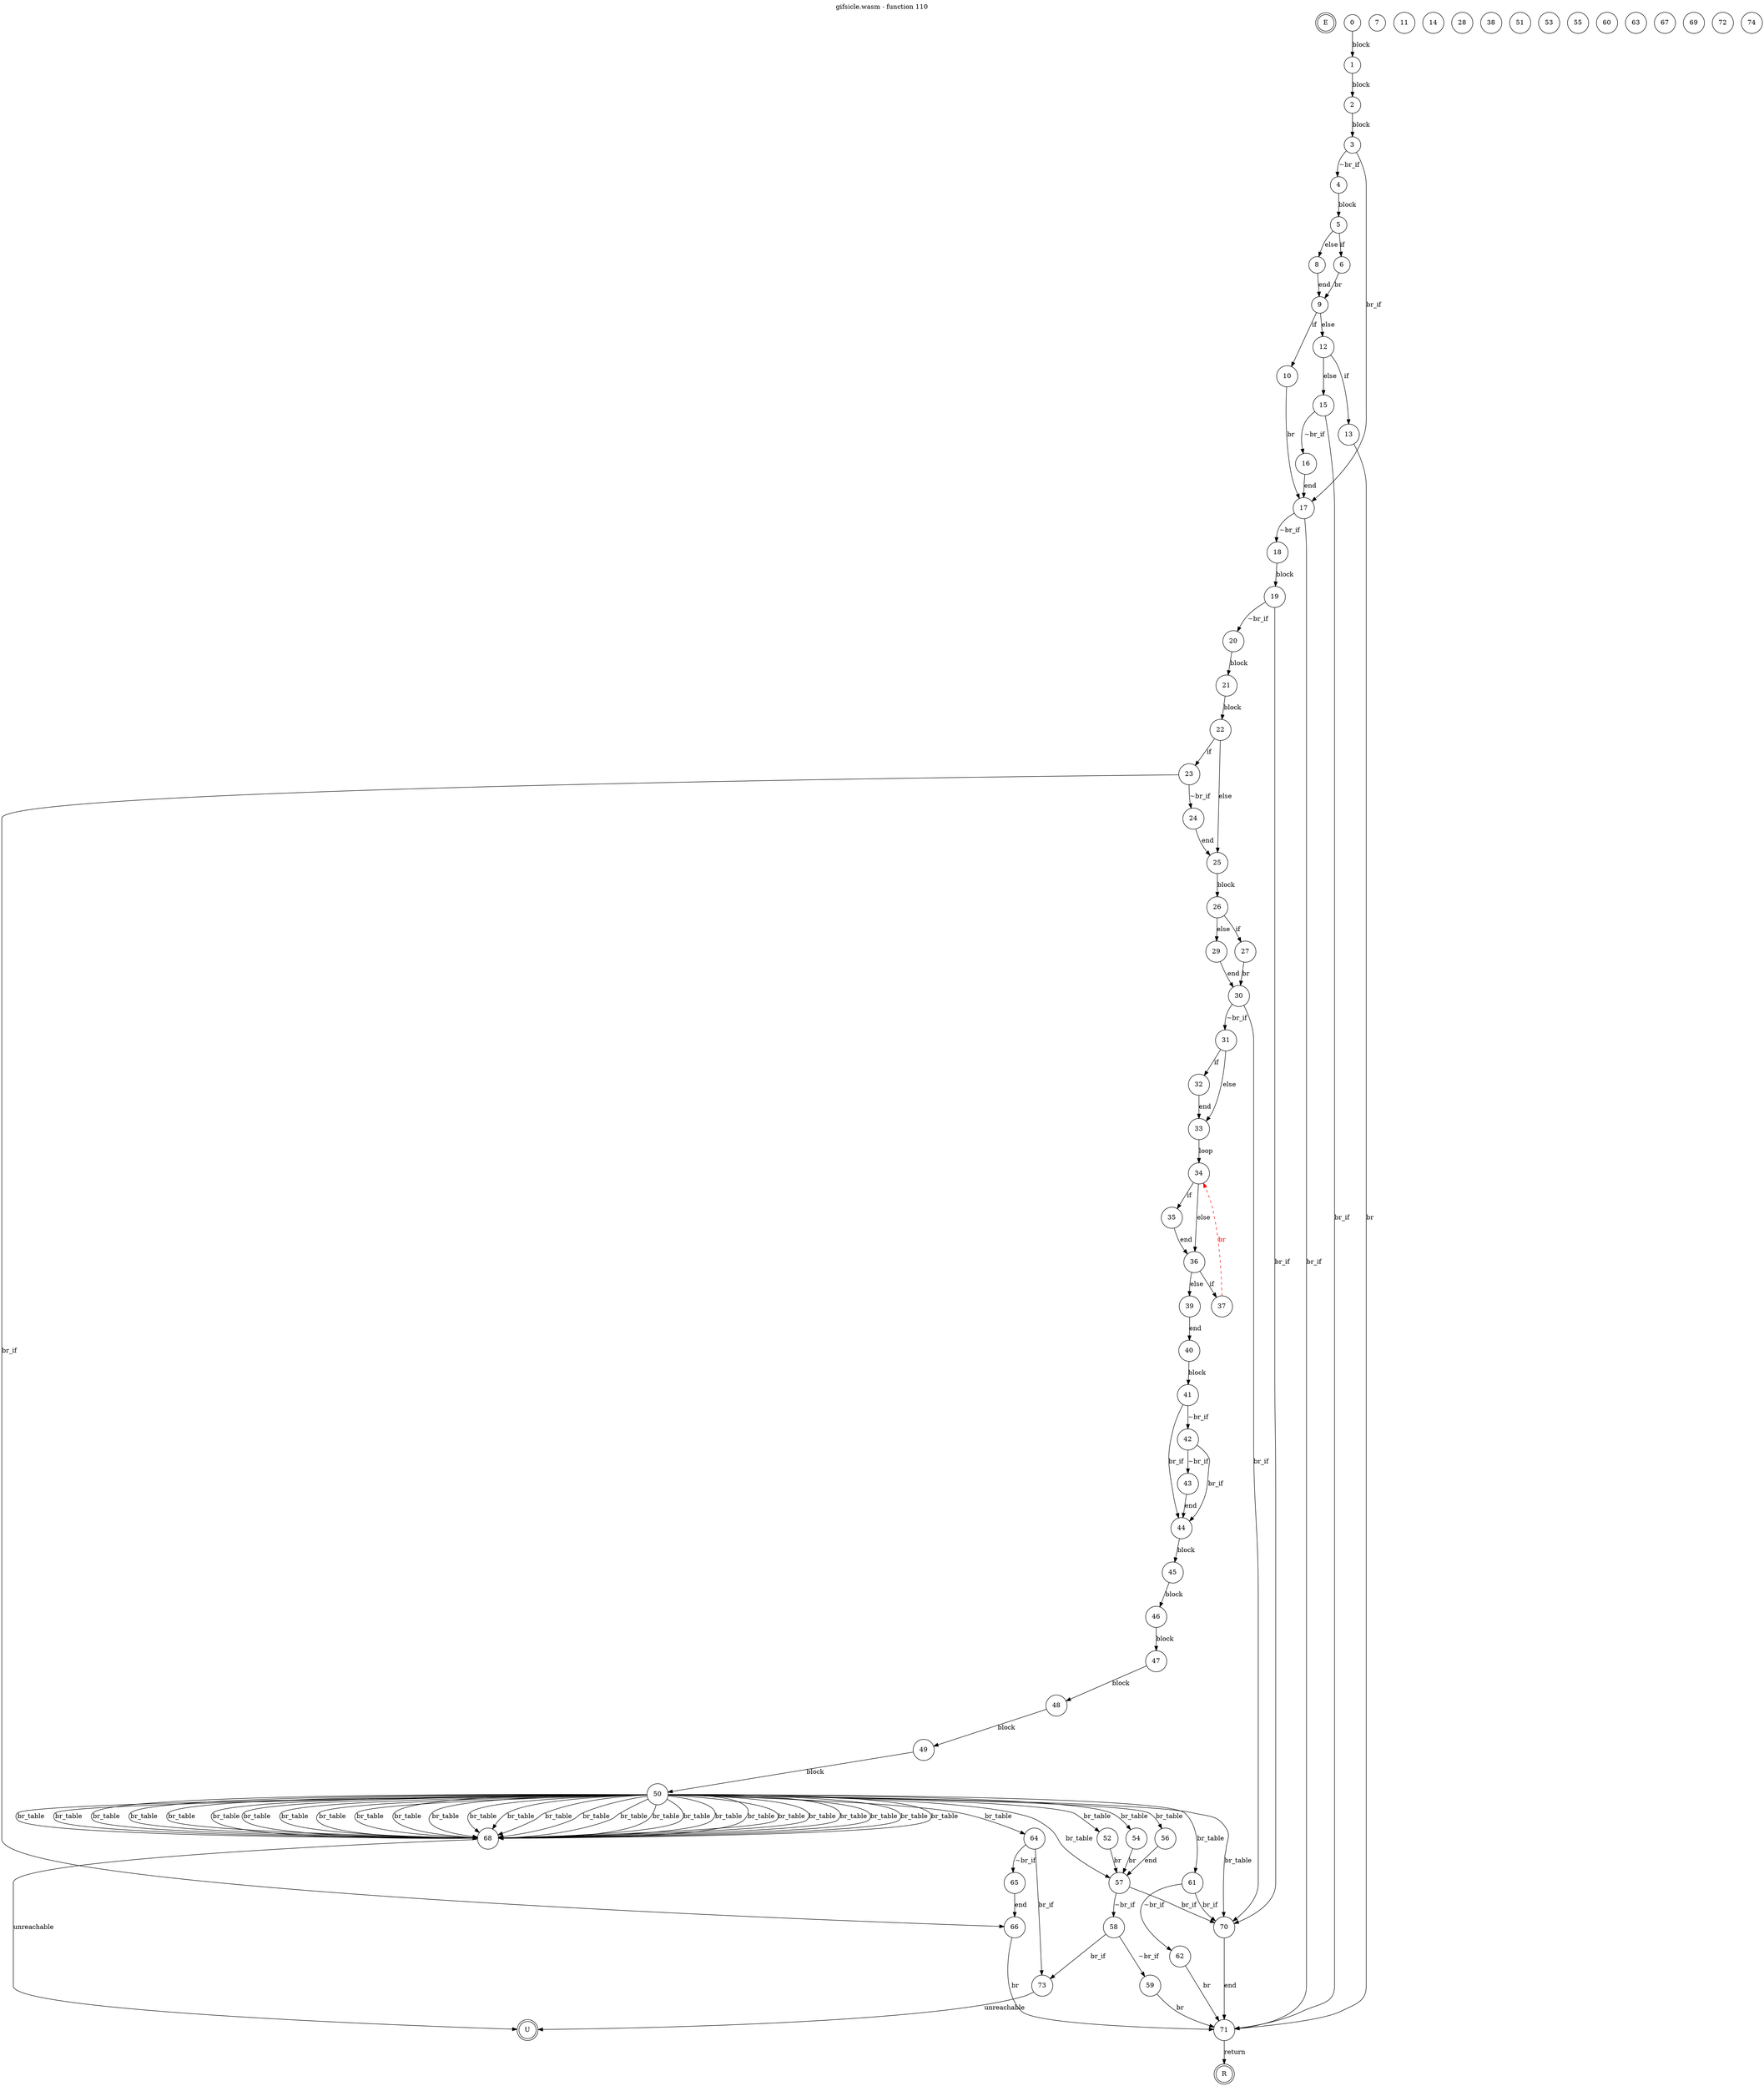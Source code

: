 digraph finite_state_machine {
    label = "gifsicle.wasm - function 110"
    labelloc =  t
    labelfontsize = 16
    labelfontcolor = black
    labelfontname = "Helvetica"
    node [shape = doublecircle]; E U R ;
node [shape=circle, fontcolor=black, style="", label="0"]0
node [shape=circle, fontcolor=black, style="", label="1"]1
node [shape=circle, fontcolor=black, style="", label="2"]2
node [shape=circle, fontcolor=black, style="", label="3"]3
node [shape=circle, fontcolor=black, style="", label="4"]4
node [shape=circle, fontcolor=black, style="", label="5"]5
node [shape=circle, fontcolor=black, style="", label="6"]6
node [shape=circle, fontcolor=black, style="", label="7"]7
node [shape=circle, fontcolor=black, style="", label="8"]8
node [shape=circle, fontcolor=black, style="", label="9"]9
node [shape=circle, fontcolor=black, style="", label="10"]10
node [shape=circle, fontcolor=black, style="", label="11"]11
node [shape=circle, fontcolor=black, style="", label="12"]12
node [shape=circle, fontcolor=black, style="", label="13"]13
node [shape=circle, fontcolor=black, style="", label="14"]14
node [shape=circle, fontcolor=black, style="", label="15"]15
node [shape=circle, fontcolor=black, style="", label="16"]16
node [shape=circle, fontcolor=black, style="", label="17"]17
node [shape=circle, fontcolor=black, style="", label="18"]18
node [shape=circle, fontcolor=black, style="", label="19"]19
node [shape=circle, fontcolor=black, style="", label="20"]20
node [shape=circle, fontcolor=black, style="", label="21"]21
node [shape=circle, fontcolor=black, style="", label="22"]22
node [shape=circle, fontcolor=black, style="", label="23"]23
node [shape=circle, fontcolor=black, style="", label="24"]24
node [shape=circle, fontcolor=black, style="", label="25"]25
node [shape=circle, fontcolor=black, style="", label="26"]26
node [shape=circle, fontcolor=black, style="", label="27"]27
node [shape=circle, fontcolor=black, style="", label="28"]28
node [shape=circle, fontcolor=black, style="", label="29"]29
node [shape=circle, fontcolor=black, style="", label="30"]30
node [shape=circle, fontcolor=black, style="", label="31"]31
node [shape=circle, fontcolor=black, style="", label="32"]32
node [shape=circle, fontcolor=black, style="", label="33"]33
node [shape=circle, fontcolor=black, style="", label="34"]34
node [shape=circle, fontcolor=black, style="", label="35"]35
node [shape=circle, fontcolor=black, style="", label="36"]36
node [shape=circle, fontcolor=black, style="", label="37"]37
node [shape=circle, fontcolor=black, style="", label="38"]38
node [shape=circle, fontcolor=black, style="", label="39"]39
node [shape=circle, fontcolor=black, style="", label="40"]40
node [shape=circle, fontcolor=black, style="", label="41"]41
node [shape=circle, fontcolor=black, style="", label="42"]42
node [shape=circle, fontcolor=black, style="", label="43"]43
node [shape=circle, fontcolor=black, style="", label="44"]44
node [shape=circle, fontcolor=black, style="", label="45"]45
node [shape=circle, fontcolor=black, style="", label="46"]46
node [shape=circle, fontcolor=black, style="", label="47"]47
node [shape=circle, fontcolor=black, style="", label="48"]48
node [shape=circle, fontcolor=black, style="", label="49"]49
node [shape=circle, fontcolor=black, style="", label="50"]50
node [shape=circle, fontcolor=black, style="", label="51"]51
node [shape=circle, fontcolor=black, style="", label="52"]52
node [shape=circle, fontcolor=black, style="", label="53"]53
node [shape=circle, fontcolor=black, style="", label="54"]54
node [shape=circle, fontcolor=black, style="", label="55"]55
node [shape=circle, fontcolor=black, style="", label="56"]56
node [shape=circle, fontcolor=black, style="", label="57"]57
node [shape=circle, fontcolor=black, style="", label="58"]58
node [shape=circle, fontcolor=black, style="", label="59"]59
node [shape=circle, fontcolor=black, style="", label="60"]60
node [shape=circle, fontcolor=black, style="", label="61"]61
node [shape=circle, fontcolor=black, style="", label="62"]62
node [shape=circle, fontcolor=black, style="", label="63"]63
node [shape=circle, fontcolor=black, style="", label="64"]64
node [shape=circle, fontcolor=black, style="", label="65"]65
node [shape=circle, fontcolor=black, style="", label="66"]66
node [shape=circle, fontcolor=black, style="", label="67"]67
node [shape=circle, fontcolor=black, style="", label="68"]68
node [shape=circle, fontcolor=black, style="", label="69"]69
node [shape=circle, fontcolor=black, style="", label="70"]70
node [shape=circle, fontcolor=black, style="", label="71"]71
node [shape=circle, fontcolor=black, style="", label="72"]72
node [shape=circle, fontcolor=black, style="", label="73"]73
node [shape=circle, fontcolor=black, style="", label="74"]74
node [shape=circle, fontcolor=black, style="", label="E"]E
node [shape=circle, fontcolor=black, style="", label="R"]R
node [shape=circle, fontcolor=black, style="", label="U"]U
    0 -> 1[label="block"];
    1 -> 2[label="block"];
    2 -> 3[label="block"];
    3 -> 4[label="~br_if"];
    3 -> 17[label="br_if"];
    4 -> 5[label="block"];
    5 -> 6[label="if"];
    5 -> 8[label="else"];
    6 -> 9[label="br"];
    8 -> 9[label="end"];
    9 -> 10[label="if"];
    9 -> 12[label="else"];
    10 -> 17[label="br"];
    12 -> 13[label="if"];
    12 -> 15[label="else"];
    13 -> 71[label="br"];
    15 -> 16[label="~br_if"];
    15 -> 71[label="br_if"];
    16 -> 17[label="end"];
    17 -> 18[label="~br_if"];
    17 -> 71[label="br_if"];
    18 -> 19[label="block"];
    19 -> 20[label="~br_if"];
    19 -> 70[label="br_if"];
    20 -> 21[label="block"];
    21 -> 22[label="block"];
    22 -> 23[label="if"];
    22 -> 25[label="else"];
    23 -> 24[label="~br_if"];
    23 -> 66[label="br_if"];
    24 -> 25[label="end"];
    25 -> 26[label="block"];
    26 -> 27[label="if"];
    26 -> 29[label="else"];
    27 -> 30[label="br"];
    29 -> 30[label="end"];
    30 -> 31[label="~br_if"];
    30 -> 70[label="br_if"];
    31 -> 32[label="if"];
    31 -> 33[label="else"];
    32 -> 33[label="end"];
    33 -> 34[label="loop"];
    34 -> 35[label="if"];
    34 -> 36[label="else"];
    35 -> 36[label="end"];
    36 -> 37[label="if"];
    36 -> 39[label="else"];
    37 -> 34[style="dashed" color="red" fontcolor="red" label="br"];
    39 -> 40[label="end"];
    40 -> 41[label="block"];
    41 -> 42[label="~br_if"];
    41 -> 44[label="br_if"];
    42 -> 43[label="~br_if"];
    42 -> 44[label="br_if"];
    43 -> 44[label="end"];
    44 -> 45[label="block"];
    45 -> 46[label="block"];
    46 -> 47[label="block"];
    47 -> 48[label="block"];
    48 -> 49[label="block"];
    49 -> 50[label="block"];
    50 -> 70[label="br_table"];
    50 -> 52[label="br_table"];
    50 -> 57[label="br_table"];
    50 -> 68[label="br_table"];
    50 -> 54[label="br_table"];
    50 -> 68[label="br_table"];
    50 -> 68[label="br_table"];
    50 -> 68[label="br_table"];
    50 -> 56[label="br_table"];
    50 -> 68[label="br_table"];
    50 -> 68[label="br_table"];
    50 -> 68[label="br_table"];
    50 -> 68[label="br_table"];
    50 -> 68[label="br_table"];
    50 -> 68[label="br_table"];
    50 -> 68[label="br_table"];
    50 -> 61[label="br_table"];
    50 -> 68[label="br_table"];
    50 -> 68[label="br_table"];
    50 -> 68[label="br_table"];
    50 -> 68[label="br_table"];
    50 -> 68[label="br_table"];
    50 -> 68[label="br_table"];
    50 -> 68[label="br_table"];
    50 -> 68[label="br_table"];
    50 -> 68[label="br_table"];
    50 -> 68[label="br_table"];
    50 -> 68[label="br_table"];
    50 -> 68[label="br_table"];
    50 -> 68[label="br_table"];
    50 -> 68[label="br_table"];
    50 -> 68[label="br_table"];
    50 -> 64[label="br_table"];
    50 -> 68[label="br_table"];
    52 -> 57[label="br"];
    54 -> 57[label="br"];
    56 -> 57[label="end"];
    57 -> 58[label="~br_if"];
    57 -> 70[label="br_if"];
    58 -> 59[label="~br_if"];
    58 -> 73[label="br_if"];
    59 -> 71[label="br"];
    61 -> 62[label="~br_if"];
    61 -> 70[label="br_if"];
    62 -> 71[label="br"];
    64 -> 65[label="~br_if"];
    64 -> 73[label="br_if"];
    65 -> 66[label="end"];
    66 -> 71[label="br"];
    68 -> U[label="unreachable"];
    70 -> 71[label="end"];
    71 -> R[label="return"];
    73 -> U[label="unreachable"];
}
